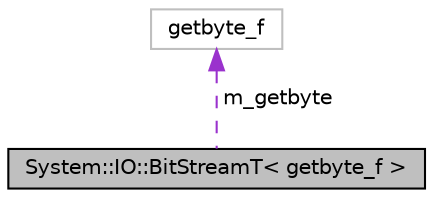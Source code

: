 digraph G
{
  edge [fontname="Helvetica",fontsize="10",labelfontname="Helvetica",labelfontsize="10"];
  node [fontname="Helvetica",fontsize="10",shape=record];
  Node1 [label="System::IO::BitStreamT\< getbyte_f \>",height=0.2,width=0.4,color="black", fillcolor="grey75", style="filled" fontcolor="black"];
  Node2 -> Node1 [dir="back",color="darkorchid3",fontsize="10",style="dashed",label=" m_getbyte" ,fontname="Helvetica"];
  Node2 [label="getbyte_f",height=0.2,width=0.4,color="grey75", fillcolor="white", style="filled"];
}
